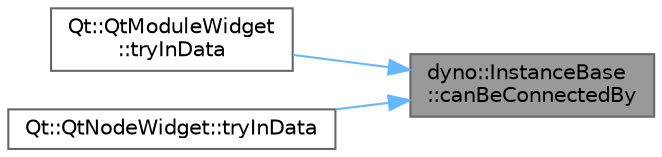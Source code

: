 digraph "dyno::InstanceBase::canBeConnectedBy"
{
 // LATEX_PDF_SIZE
  bgcolor="transparent";
  edge [fontname=Helvetica,fontsize=10,labelfontname=Helvetica,labelfontsize=10];
  node [fontname=Helvetica,fontsize=10,shape=box,height=0.2,width=0.4];
  rankdir="RL";
  Node1 [id="Node000001",label="dyno::InstanceBase\l::canBeConnectedBy",height=0.2,width=0.4,color="gray40", fillcolor="grey60", style="filled", fontcolor="black",tooltip=" "];
  Node1 -> Node2 [id="edge1_Node000001_Node000002",dir="back",color="steelblue1",style="solid",tooltip=" "];
  Node2 [id="Node000002",label="Qt::QtModuleWidget\l::tryInData",height=0.2,width=0.4,color="grey40", fillcolor="white", style="filled",URL="$class_qt_1_1_qt_module_widget.html#af95b2474774412d6e86c3c0ed12bdc78",tooltip=" "];
  Node1 -> Node3 [id="edge2_Node000001_Node000003",dir="back",color="steelblue1",style="solid",tooltip=" "];
  Node3 [id="Node000003",label="Qt::QtNodeWidget::tryInData",height=0.2,width=0.4,color="grey40", fillcolor="white", style="filled",URL="$class_qt_1_1_qt_node_widget.html#a3ff37574bbbf4498fd3fbeb2417c5658",tooltip="To test whether nodaData can be set as the input data for portIndex."];
}
